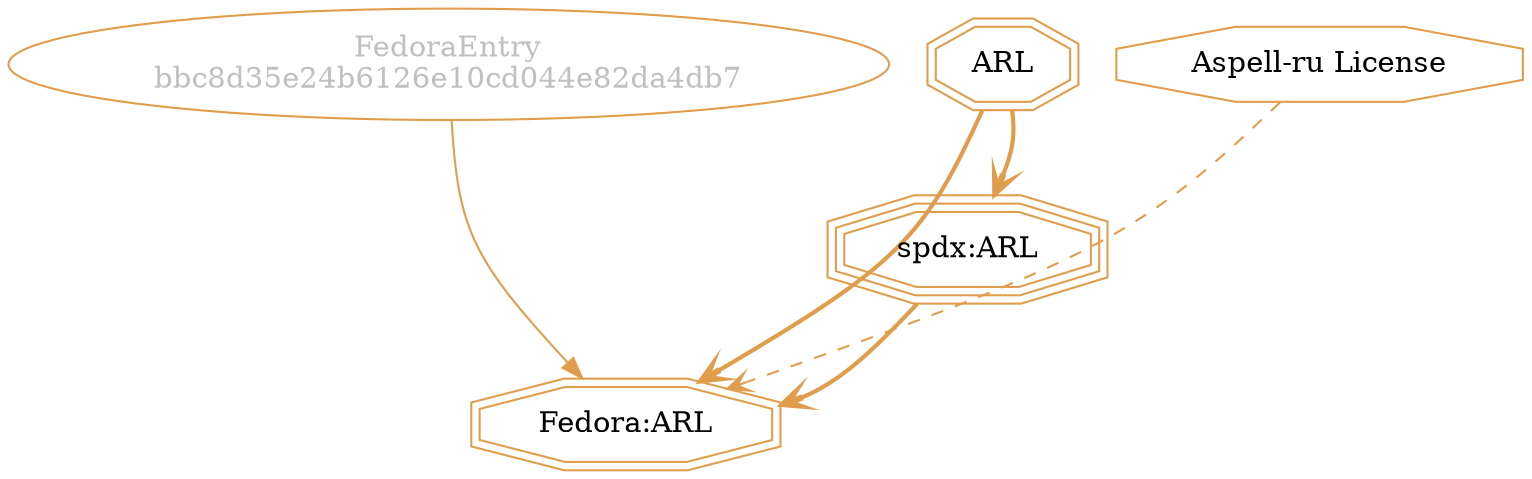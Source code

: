 strict digraph {
    node [shape=box];
    graph [splines=curved];
    5850 [label="FedoraEntry\nbbc8d35e24b6126e10cd044e82da4db7"
         ,fontcolor=gray
         ,color="#e09d4b"
         ,fillcolor="beige;1"
         ,shape=ellipse];
    5851 [label="Fedora:ARL"
         ,color="#e09d4b"
         ,shape=doubleoctagon];
    5852 [label=ARL
         ,color="#e09d4b"
         ,shape=doubleoctagon];
    5853 [label="spdx:ARL"
         ,color="#e09d4b"
         ,shape=tripleoctagon];
    5854 [label="Aspell-ru License"
         ,color="#e09d4b"
         ,shape=octagon];
    5850 -> 5851 [weight=0.5
                 ,color="#e09d4b"];
    5852 -> 5851 [style=bold
                 ,arrowhead=vee
                 ,weight=0.7
                 ,color="#e09d4b"];
    5852 -> 5851 [style=bold
                 ,arrowhead=vee
                 ,weight=0.7
                 ,color="#e09d4b"];
    5852 -> 5853 [style=bold
                 ,arrowhead=vee
                 ,weight=0.7
                 ,color="#e09d4b"];
    5853 -> 5851 [style=bold
                 ,arrowhead=vee
                 ,weight=0.7
                 ,color="#e09d4b"];
    5854 -> 5851 [style=dashed
                 ,arrowhead=vee
                 ,weight=0.5
                 ,color="#e09d4b"];
}
